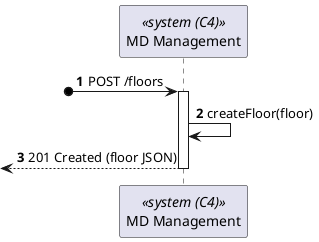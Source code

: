 @startuml process-view
autonumber
participant SYS as "MD Management" <<system (C4)>>


?o-> SYS : POST /floors
activate SYS

SYS -> SYS : createFloor(floor)
<-- SYS : 201 Created (floor JSON)
deactivate SYS

@enduml
